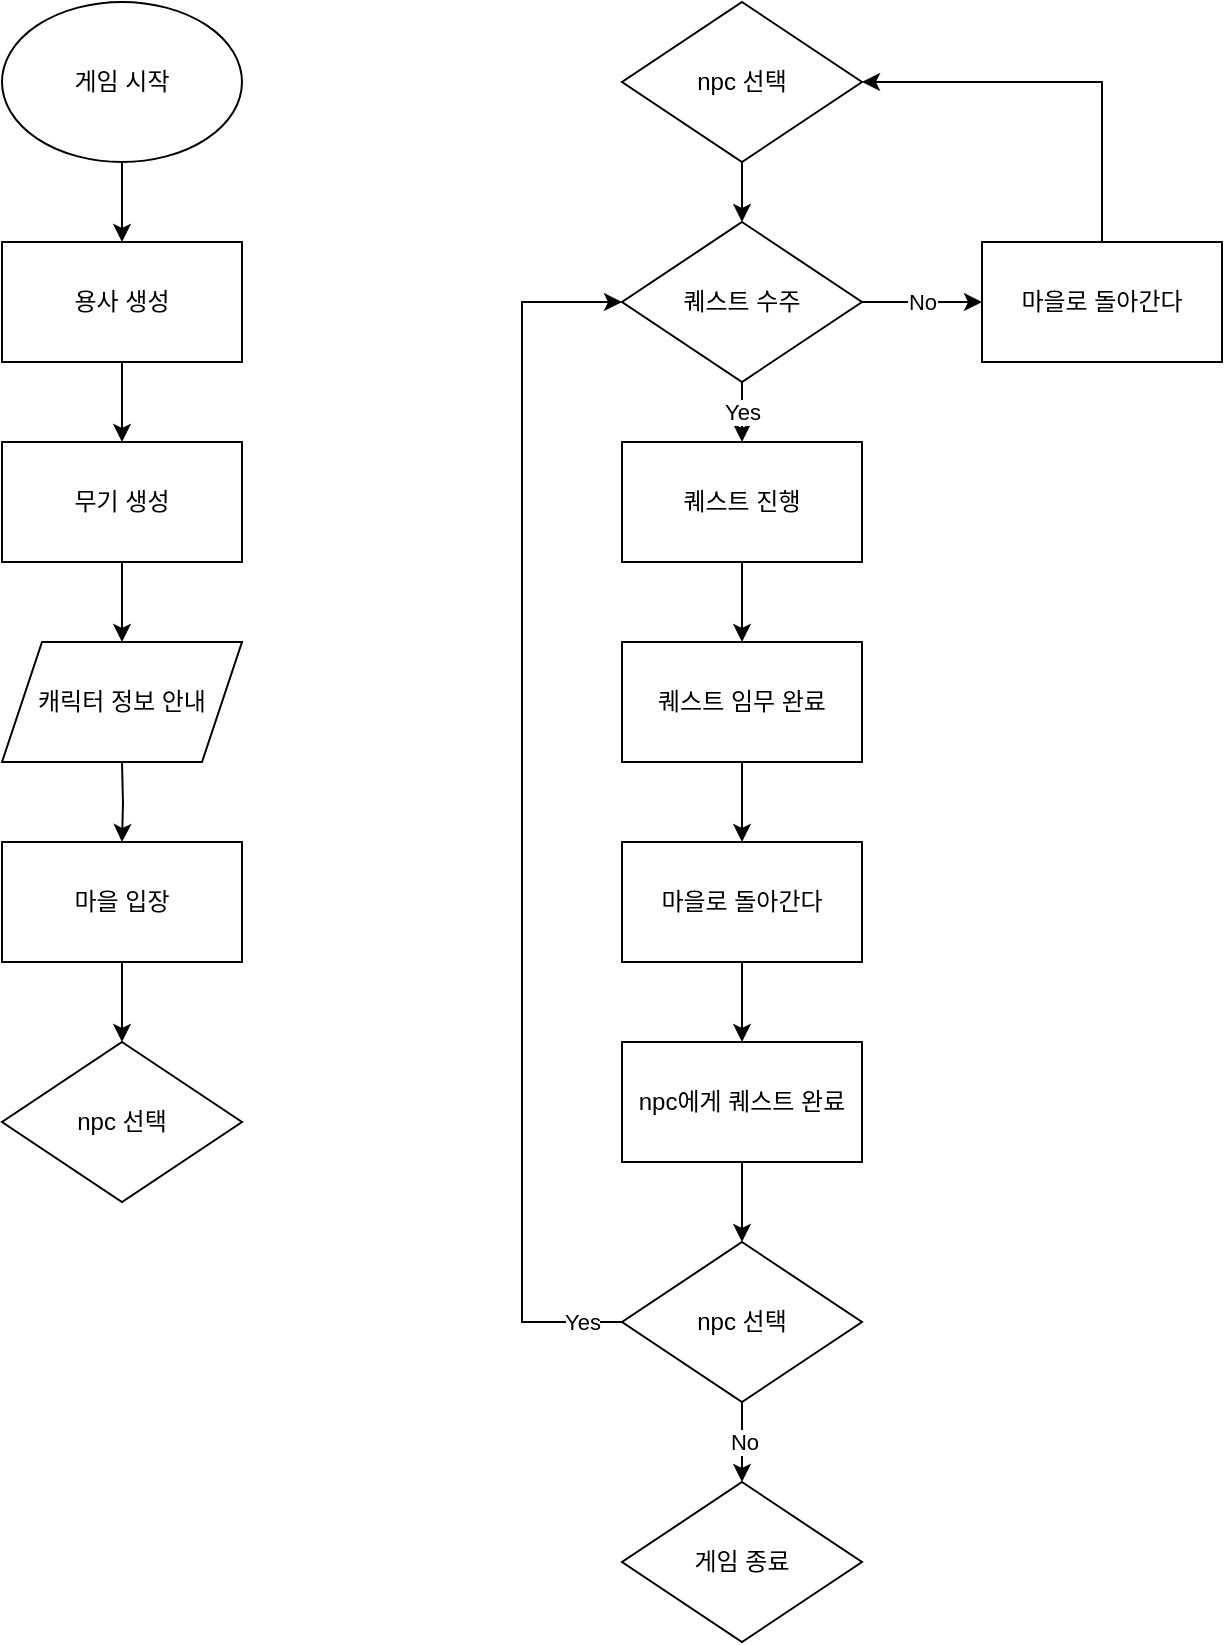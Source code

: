 <mxfile version="20.0.1" type="github">
  <diagram id="vd4IEW5bPJ3Lc714yJ2A" name="Page-1">
    <mxGraphModel dx="1038" dy="539" grid="1" gridSize="10" guides="1" tooltips="1" connect="1" arrows="1" fold="1" page="1" pageScale="1" pageWidth="1169" pageHeight="1654" math="0" shadow="0">
      <root>
        <mxCell id="0" />
        <mxCell id="1" parent="0" />
        <mxCell id="B7eR0_gvoNQTWM7xTdeP-11" style="edgeStyle=orthogonalEdgeStyle;rounded=0;orthogonalLoop=1;jettySize=auto;html=1;entryX=0.5;entryY=0;entryDx=0;entryDy=0;" edge="1" parent="1" source="B7eR0_gvoNQTWM7xTdeP-5" target="B7eR0_gvoNQTWM7xTdeP-7">
          <mxGeometry relative="1" as="geometry" />
        </mxCell>
        <mxCell id="B7eR0_gvoNQTWM7xTdeP-5" value="게임 시작" style="ellipse;whiteSpace=wrap;html=1;" vertex="1" parent="1">
          <mxGeometry x="170" y="40" width="120" height="80" as="geometry" />
        </mxCell>
        <mxCell id="B7eR0_gvoNQTWM7xTdeP-12" style="edgeStyle=orthogonalEdgeStyle;rounded=0;orthogonalLoop=1;jettySize=auto;html=1;entryX=0.5;entryY=0;entryDx=0;entryDy=0;" edge="1" parent="1" source="B7eR0_gvoNQTWM7xTdeP-7" target="B7eR0_gvoNQTWM7xTdeP-8">
          <mxGeometry relative="1" as="geometry" />
        </mxCell>
        <mxCell id="B7eR0_gvoNQTWM7xTdeP-7" value="용사 생성" style="rounded=0;whiteSpace=wrap;html=1;" vertex="1" parent="1">
          <mxGeometry x="170" y="160" width="120" height="60" as="geometry" />
        </mxCell>
        <mxCell id="B7eR0_gvoNQTWM7xTdeP-13" style="edgeStyle=orthogonalEdgeStyle;rounded=0;orthogonalLoop=1;jettySize=auto;html=1;entryX=0.5;entryY=0;entryDx=0;entryDy=0;" edge="1" parent="1" source="B7eR0_gvoNQTWM7xTdeP-8">
          <mxGeometry relative="1" as="geometry">
            <mxPoint x="230" y="360" as="targetPoint" />
          </mxGeometry>
        </mxCell>
        <mxCell id="B7eR0_gvoNQTWM7xTdeP-8" value="무기 생성" style="rounded=0;whiteSpace=wrap;html=1;" vertex="1" parent="1">
          <mxGeometry x="170" y="260" width="120" height="60" as="geometry" />
        </mxCell>
        <mxCell id="B7eR0_gvoNQTWM7xTdeP-14" style="edgeStyle=orthogonalEdgeStyle;rounded=0;orthogonalLoop=1;jettySize=auto;html=1;entryX=0.5;entryY=0;entryDx=0;entryDy=0;" edge="1" parent="1">
          <mxGeometry relative="1" as="geometry">
            <mxPoint x="230" y="420" as="sourcePoint" />
            <mxPoint x="230" y="460" as="targetPoint" />
          </mxGeometry>
        </mxCell>
        <mxCell id="B7eR0_gvoNQTWM7xTdeP-15" value="캐릭터 정보 안내" style="shape=parallelogram;perimeter=parallelogramPerimeter;whiteSpace=wrap;html=1;fixedSize=1;" vertex="1" parent="1">
          <mxGeometry x="170" y="360" width="120" height="60" as="geometry" />
        </mxCell>
        <mxCell id="B7eR0_gvoNQTWM7xTdeP-18" style="edgeStyle=orthogonalEdgeStyle;rounded=0;orthogonalLoop=1;jettySize=auto;html=1;entryX=0.5;entryY=0;entryDx=0;entryDy=0;" edge="1" parent="1" source="B7eR0_gvoNQTWM7xTdeP-16" target="B7eR0_gvoNQTWM7xTdeP-17">
          <mxGeometry relative="1" as="geometry" />
        </mxCell>
        <mxCell id="B7eR0_gvoNQTWM7xTdeP-16" value="마을 입장" style="rounded=0;whiteSpace=wrap;html=1;" vertex="1" parent="1">
          <mxGeometry x="170" y="460" width="120" height="60" as="geometry" />
        </mxCell>
        <mxCell id="B7eR0_gvoNQTWM7xTdeP-17" value="npc 선택" style="rhombus;whiteSpace=wrap;html=1;" vertex="1" parent="1">
          <mxGeometry x="170" y="560" width="120" height="80" as="geometry" />
        </mxCell>
        <mxCell id="B7eR0_gvoNQTWM7xTdeP-31" value="" style="edgeStyle=orthogonalEdgeStyle;rounded=0;orthogonalLoop=1;jettySize=auto;html=1;" edge="1" parent="1" source="B7eR0_gvoNQTWM7xTdeP-24" target="B7eR0_gvoNQTWM7xTdeP-27">
          <mxGeometry relative="1" as="geometry" />
        </mxCell>
        <mxCell id="B7eR0_gvoNQTWM7xTdeP-24" value="npc 선택" style="rhombus;whiteSpace=wrap;html=1;" vertex="1" parent="1">
          <mxGeometry x="480" y="40" width="120" height="80" as="geometry" />
        </mxCell>
        <mxCell id="B7eR0_gvoNQTWM7xTdeP-32" value="Yes" style="edgeStyle=orthogonalEdgeStyle;rounded=0;orthogonalLoop=1;jettySize=auto;html=1;entryX=0.5;entryY=0;entryDx=0;entryDy=0;" edge="1" parent="1" source="B7eR0_gvoNQTWM7xTdeP-27" target="B7eR0_gvoNQTWM7xTdeP-28">
          <mxGeometry relative="1" as="geometry" />
        </mxCell>
        <mxCell id="B7eR0_gvoNQTWM7xTdeP-33" value="No" style="edgeStyle=orthogonalEdgeStyle;rounded=0;orthogonalLoop=1;jettySize=auto;html=1;entryX=0;entryY=0.5;entryDx=0;entryDy=0;" edge="1" parent="1" source="B7eR0_gvoNQTWM7xTdeP-27" target="B7eR0_gvoNQTWM7xTdeP-29">
          <mxGeometry relative="1" as="geometry" />
        </mxCell>
        <mxCell id="B7eR0_gvoNQTWM7xTdeP-27" value="퀘스트 수주" style="rhombus;whiteSpace=wrap;html=1;" vertex="1" parent="1">
          <mxGeometry x="480" y="150" width="120" height="80" as="geometry" />
        </mxCell>
        <mxCell id="B7eR0_gvoNQTWM7xTdeP-35" value="" style="edgeStyle=orthogonalEdgeStyle;rounded=0;orthogonalLoop=1;jettySize=auto;html=1;" edge="1" parent="1" source="B7eR0_gvoNQTWM7xTdeP-28" target="B7eR0_gvoNQTWM7xTdeP-34">
          <mxGeometry relative="1" as="geometry" />
        </mxCell>
        <mxCell id="B7eR0_gvoNQTWM7xTdeP-28" value="퀘스트 진행" style="rounded=0;whiteSpace=wrap;html=1;" vertex="1" parent="1">
          <mxGeometry x="480" y="260" width="120" height="60" as="geometry" />
        </mxCell>
        <mxCell id="B7eR0_gvoNQTWM7xTdeP-30" style="edgeStyle=orthogonalEdgeStyle;rounded=0;orthogonalLoop=1;jettySize=auto;html=1;entryX=1;entryY=0.5;entryDx=0;entryDy=0;" edge="1" parent="1" source="B7eR0_gvoNQTWM7xTdeP-29" target="B7eR0_gvoNQTWM7xTdeP-24">
          <mxGeometry relative="1" as="geometry">
            <Array as="points">
              <mxPoint x="720" y="80" />
            </Array>
          </mxGeometry>
        </mxCell>
        <mxCell id="B7eR0_gvoNQTWM7xTdeP-29" value="마을로 돌아간다" style="rounded=0;whiteSpace=wrap;html=1;" vertex="1" parent="1">
          <mxGeometry x="660" y="160" width="120" height="60" as="geometry" />
        </mxCell>
        <mxCell id="B7eR0_gvoNQTWM7xTdeP-37" value="" style="edgeStyle=orthogonalEdgeStyle;rounded=0;orthogonalLoop=1;jettySize=auto;html=1;" edge="1" parent="1" source="B7eR0_gvoNQTWM7xTdeP-34" target="B7eR0_gvoNQTWM7xTdeP-36">
          <mxGeometry relative="1" as="geometry" />
        </mxCell>
        <mxCell id="B7eR0_gvoNQTWM7xTdeP-34" value="퀘스트 임무 완료" style="rounded=0;whiteSpace=wrap;html=1;" vertex="1" parent="1">
          <mxGeometry x="480" y="360" width="120" height="60" as="geometry" />
        </mxCell>
        <mxCell id="B7eR0_gvoNQTWM7xTdeP-39" value="" style="edgeStyle=orthogonalEdgeStyle;rounded=0;orthogonalLoop=1;jettySize=auto;html=1;" edge="1" parent="1" source="B7eR0_gvoNQTWM7xTdeP-36" target="B7eR0_gvoNQTWM7xTdeP-38">
          <mxGeometry relative="1" as="geometry" />
        </mxCell>
        <mxCell id="B7eR0_gvoNQTWM7xTdeP-36" value="마을로 돌아간다" style="rounded=0;whiteSpace=wrap;html=1;" vertex="1" parent="1">
          <mxGeometry x="480" y="460" width="120" height="60" as="geometry" />
        </mxCell>
        <mxCell id="B7eR0_gvoNQTWM7xTdeP-41" style="edgeStyle=orthogonalEdgeStyle;rounded=0;orthogonalLoop=1;jettySize=auto;html=1;entryX=0.5;entryY=0;entryDx=0;entryDy=0;" edge="1" parent="1" source="B7eR0_gvoNQTWM7xTdeP-38" target="B7eR0_gvoNQTWM7xTdeP-40">
          <mxGeometry relative="1" as="geometry" />
        </mxCell>
        <mxCell id="B7eR0_gvoNQTWM7xTdeP-38" value="npc에게 퀘스트 완료" style="rounded=0;whiteSpace=wrap;html=1;" vertex="1" parent="1">
          <mxGeometry x="480" y="560" width="120" height="60" as="geometry" />
        </mxCell>
        <mxCell id="B7eR0_gvoNQTWM7xTdeP-44" value="No" style="edgeStyle=orthogonalEdgeStyle;rounded=0;orthogonalLoop=1;jettySize=auto;html=1;entryX=0.5;entryY=0;entryDx=0;entryDy=0;" edge="1" parent="1" source="B7eR0_gvoNQTWM7xTdeP-40">
          <mxGeometry relative="1" as="geometry">
            <mxPoint x="540" y="780" as="targetPoint" />
          </mxGeometry>
        </mxCell>
        <mxCell id="B7eR0_gvoNQTWM7xTdeP-46" value="Yes" style="edgeStyle=orthogonalEdgeStyle;rounded=0;orthogonalLoop=1;jettySize=auto;html=1;entryX=0;entryY=0.5;entryDx=0;entryDy=0;" edge="1" parent="1" source="B7eR0_gvoNQTWM7xTdeP-40" target="B7eR0_gvoNQTWM7xTdeP-27">
          <mxGeometry x="-0.934" relative="1" as="geometry">
            <Array as="points">
              <mxPoint x="430" y="700" />
              <mxPoint x="430" y="190" />
            </Array>
            <mxPoint as="offset" />
          </mxGeometry>
        </mxCell>
        <mxCell id="B7eR0_gvoNQTWM7xTdeP-40" value="npc 선택" style="rhombus;whiteSpace=wrap;html=1;" vertex="1" parent="1">
          <mxGeometry x="480" y="660" width="120" height="80" as="geometry" />
        </mxCell>
        <mxCell id="B7eR0_gvoNQTWM7xTdeP-45" value="게임 종료" style="rhombus;whiteSpace=wrap;html=1;" vertex="1" parent="1">
          <mxGeometry x="480" y="780" width="120" height="80" as="geometry" />
        </mxCell>
      </root>
    </mxGraphModel>
  </diagram>
</mxfile>
